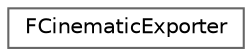 digraph "Graphical Class Hierarchy"
{
 // INTERACTIVE_SVG=YES
 // LATEX_PDF_SIZE
  bgcolor="transparent";
  edge [fontname=Helvetica,fontsize=10,labelfontname=Helvetica,labelfontsize=10];
  node [fontname=Helvetica,fontsize=10,shape=box,height=0.2,width=0.4];
  rankdir="LR";
  Node0 [id="Node000000",label="FCinematicExporter",height=0.2,width=0.4,color="grey40", fillcolor="white", style="filled",URL="$d2/d14/classFCinematicExporter.html",tooltip="Base cinematic exporter class."];
}
